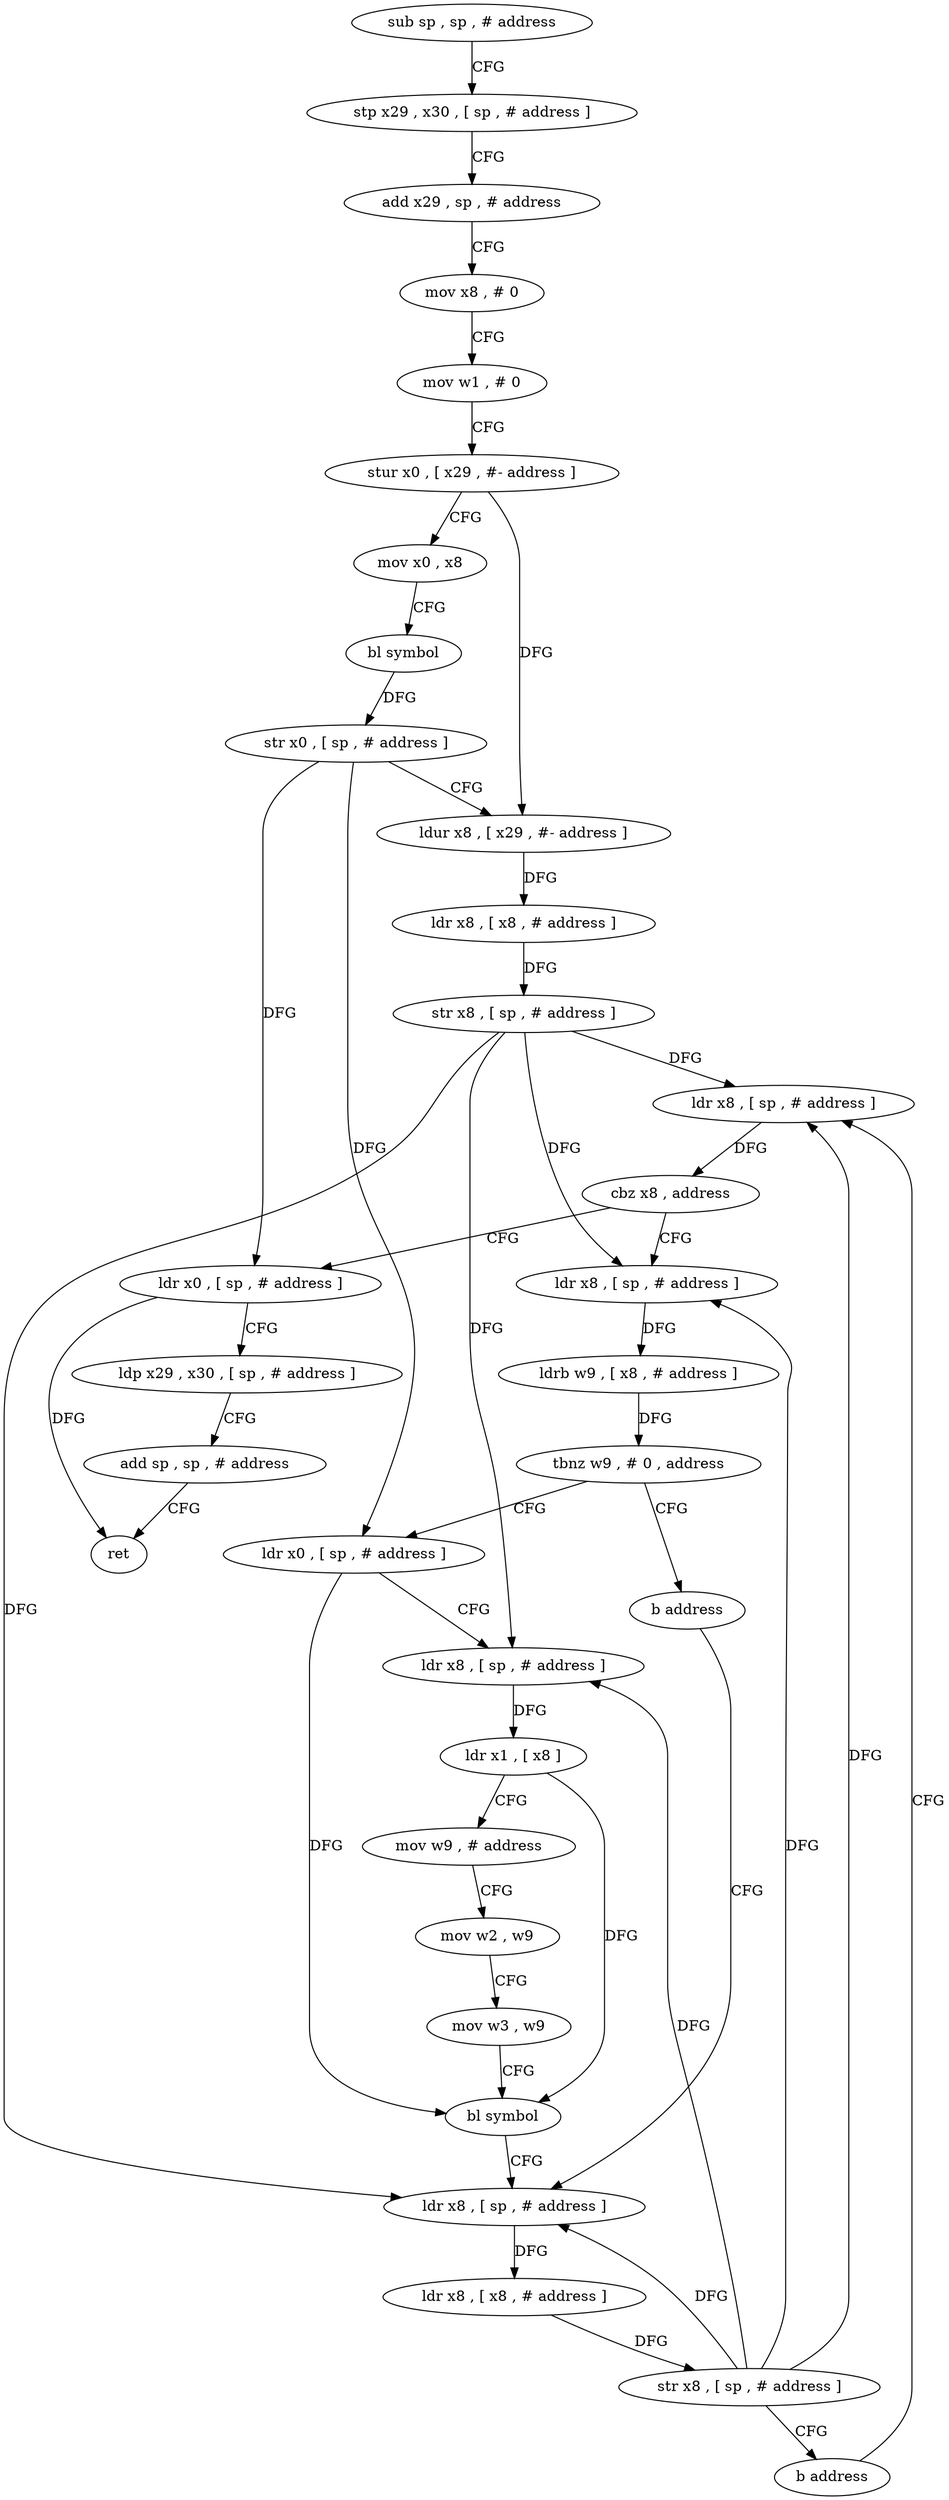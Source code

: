 digraph "func" {
"93252" [label = "sub sp , sp , # address" ]
"93256" [label = "stp x29 , x30 , [ sp , # address ]" ]
"93260" [label = "add x29 , sp , # address" ]
"93264" [label = "mov x8 , # 0" ]
"93268" [label = "mov w1 , # 0" ]
"93272" [label = "stur x0 , [ x29 , #- address ]" ]
"93276" [label = "mov x0 , x8" ]
"93280" [label = "bl symbol" ]
"93284" [label = "str x0 , [ sp , # address ]" ]
"93288" [label = "ldur x8 , [ x29 , #- address ]" ]
"93292" [label = "ldr x8 , [ x8 , # address ]" ]
"93296" [label = "str x8 , [ sp , # address ]" ]
"93300" [label = "ldr x8 , [ sp , # address ]" ]
"93368" [label = "ldr x0 , [ sp , # address ]" ]
"93372" [label = "ldp x29 , x30 , [ sp , # address ]" ]
"93376" [label = "add sp , sp , # address" ]
"93380" [label = "ret" ]
"93308" [label = "ldr x8 , [ sp , # address ]" ]
"93312" [label = "ldrb w9 , [ x8 , # address ]" ]
"93316" [label = "tbnz w9 , # 0 , address" ]
"93324" [label = "ldr x0 , [ sp , # address ]" ]
"93320" [label = "b address" ]
"93328" [label = "ldr x8 , [ sp , # address ]" ]
"93332" [label = "ldr x1 , [ x8 ]" ]
"93336" [label = "mov w9 , # address" ]
"93340" [label = "mov w2 , w9" ]
"93344" [label = "mov w3 , w9" ]
"93348" [label = "bl symbol" ]
"93352" [label = "ldr x8 , [ sp , # address ]" ]
"93304" [label = "cbz x8 , address" ]
"93356" [label = "ldr x8 , [ x8 , # address ]" ]
"93360" [label = "str x8 , [ sp , # address ]" ]
"93364" [label = "b address" ]
"93252" -> "93256" [ label = "CFG" ]
"93256" -> "93260" [ label = "CFG" ]
"93260" -> "93264" [ label = "CFG" ]
"93264" -> "93268" [ label = "CFG" ]
"93268" -> "93272" [ label = "CFG" ]
"93272" -> "93276" [ label = "CFG" ]
"93272" -> "93288" [ label = "DFG" ]
"93276" -> "93280" [ label = "CFG" ]
"93280" -> "93284" [ label = "DFG" ]
"93284" -> "93288" [ label = "CFG" ]
"93284" -> "93368" [ label = "DFG" ]
"93284" -> "93324" [ label = "DFG" ]
"93288" -> "93292" [ label = "DFG" ]
"93292" -> "93296" [ label = "DFG" ]
"93296" -> "93300" [ label = "DFG" ]
"93296" -> "93308" [ label = "DFG" ]
"93296" -> "93328" [ label = "DFG" ]
"93296" -> "93352" [ label = "DFG" ]
"93300" -> "93304" [ label = "DFG" ]
"93368" -> "93372" [ label = "CFG" ]
"93368" -> "93380" [ label = "DFG" ]
"93372" -> "93376" [ label = "CFG" ]
"93376" -> "93380" [ label = "CFG" ]
"93308" -> "93312" [ label = "DFG" ]
"93312" -> "93316" [ label = "DFG" ]
"93316" -> "93324" [ label = "CFG" ]
"93316" -> "93320" [ label = "CFG" ]
"93324" -> "93328" [ label = "CFG" ]
"93324" -> "93348" [ label = "DFG" ]
"93320" -> "93352" [ label = "CFG" ]
"93328" -> "93332" [ label = "DFG" ]
"93332" -> "93336" [ label = "CFG" ]
"93332" -> "93348" [ label = "DFG" ]
"93336" -> "93340" [ label = "CFG" ]
"93340" -> "93344" [ label = "CFG" ]
"93344" -> "93348" [ label = "CFG" ]
"93348" -> "93352" [ label = "CFG" ]
"93352" -> "93356" [ label = "DFG" ]
"93304" -> "93368" [ label = "CFG" ]
"93304" -> "93308" [ label = "CFG" ]
"93356" -> "93360" [ label = "DFG" ]
"93360" -> "93364" [ label = "CFG" ]
"93360" -> "93300" [ label = "DFG" ]
"93360" -> "93308" [ label = "DFG" ]
"93360" -> "93328" [ label = "DFG" ]
"93360" -> "93352" [ label = "DFG" ]
"93364" -> "93300" [ label = "CFG" ]
}
